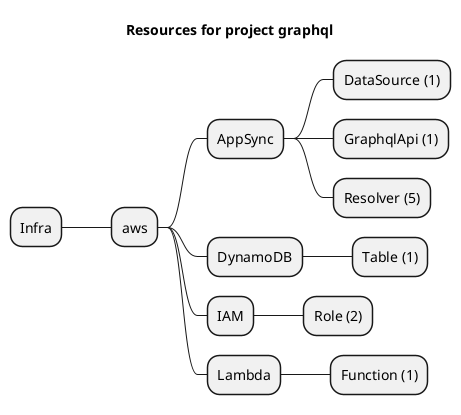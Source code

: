 @startmindmap
title Resources for project graphql
skinparam monochrome true
+ Infra
++ aws
+++ AppSync
++++ DataSource (1)
++++ GraphqlApi (1)
++++ Resolver (5)
+++ DynamoDB
++++ Table (1)
+++ IAM
++++ Role (2)
+++ Lambda
++++ Function (1)
@endmindmap